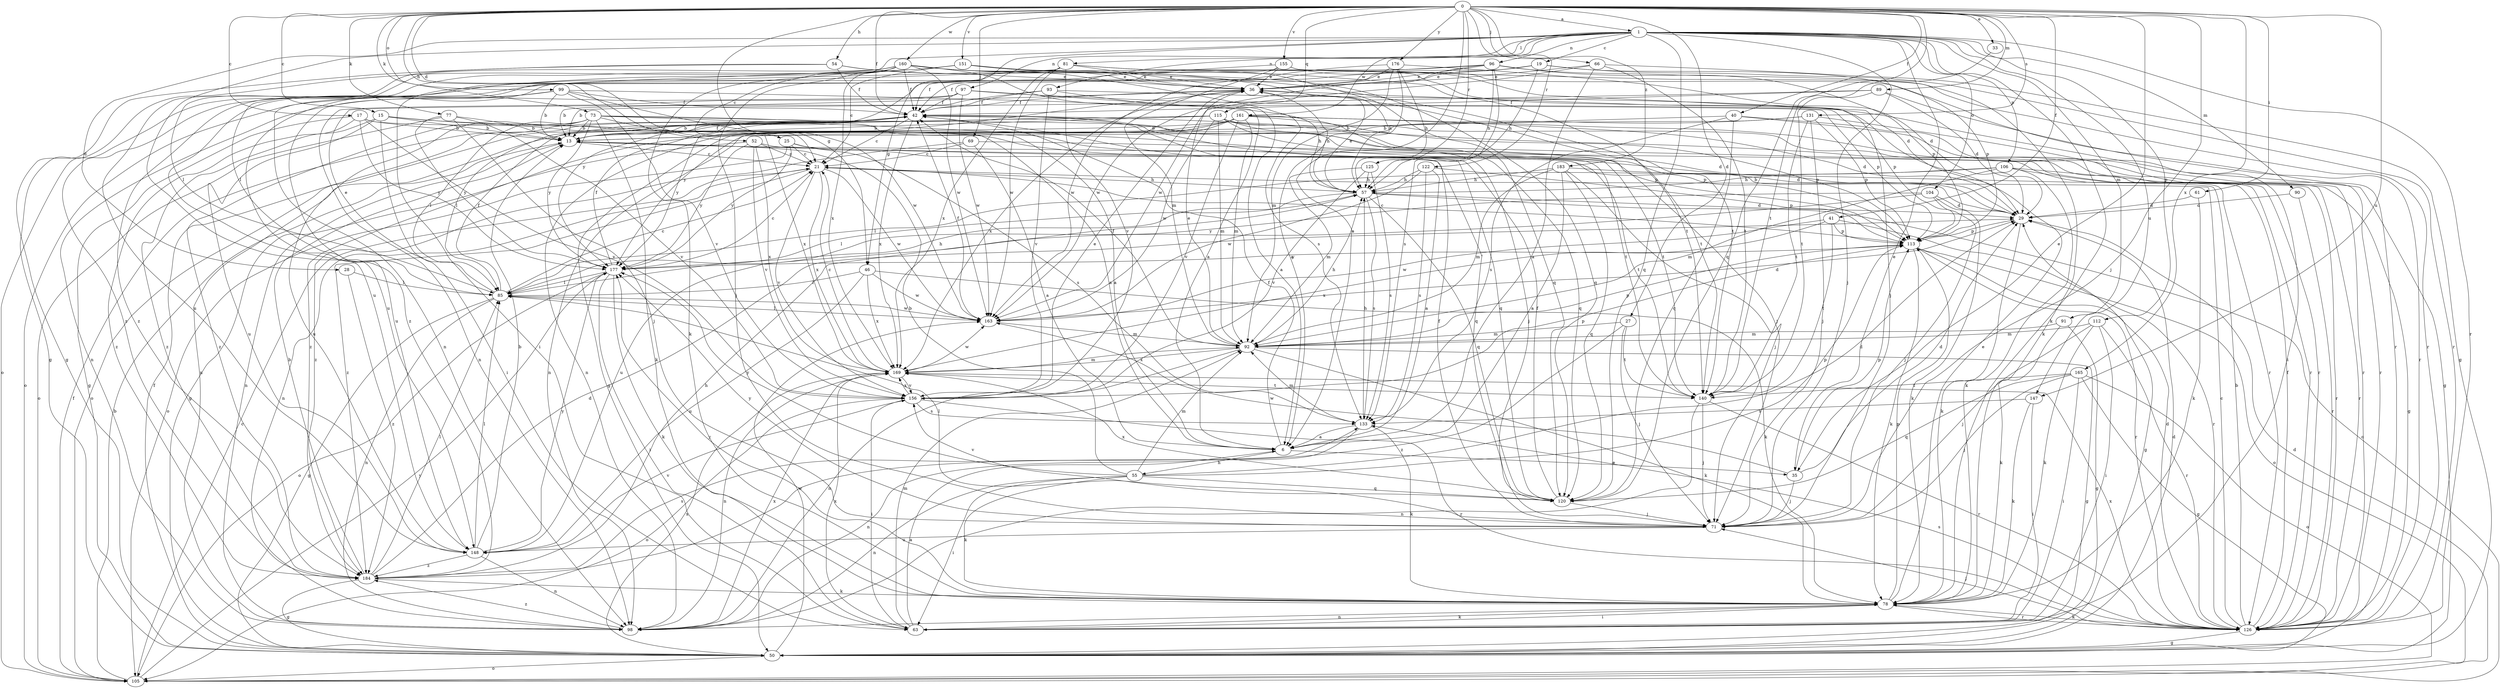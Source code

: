strict digraph  {
0;
1;
6;
13;
15;
17;
19;
21;
25;
27;
28;
29;
33;
35;
36;
40;
41;
42;
46;
50;
52;
54;
55;
57;
61;
63;
66;
69;
71;
73;
77;
78;
81;
85;
89;
90;
91;
92;
93;
96;
97;
98;
99;
104;
105;
106;
112;
113;
115;
120;
122;
125;
126;
131;
133;
140;
147;
148;
151;
155;
156;
160;
161;
163;
165;
169;
176;
177;
183;
184;
0 -> 1  [label=a];
0 -> 6  [label=a];
0 -> 15  [label=c];
0 -> 17  [label=c];
0 -> 25  [label=d];
0 -> 27  [label=d];
0 -> 33  [label=e];
0 -> 35  [label=e];
0 -> 40  [label=f];
0 -> 41  [label=f];
0 -> 42  [label=f];
0 -> 46  [label=g];
0 -> 52  [label=h];
0 -> 54  [label=h];
0 -> 61  [label=i];
0 -> 66  [label=j];
0 -> 69  [label=j];
0 -> 71  [label=j];
0 -> 73  [label=k];
0 -> 77  [label=k];
0 -> 89  [label=m];
0 -> 99  [label=o];
0 -> 115  [label=q];
0 -> 120  [label=q];
0 -> 122  [label=r];
0 -> 125  [label=r];
0 -> 131  [label=s];
0 -> 147  [label=u];
0 -> 151  [label=v];
0 -> 155  [label=v];
0 -> 160  [label=w];
0 -> 165  [label=x];
0 -> 176  [label=y];
0 -> 183  [label=z];
1 -> 19  [label=c];
1 -> 21  [label=c];
1 -> 28  [label=d];
1 -> 35  [label=e];
1 -> 46  [label=g];
1 -> 71  [label=j];
1 -> 78  [label=k];
1 -> 81  [label=l];
1 -> 90  [label=m];
1 -> 91  [label=m];
1 -> 93  [label=n];
1 -> 96  [label=n];
1 -> 97  [label=n];
1 -> 104  [label=o];
1 -> 106  [label=p];
1 -> 112  [label=p];
1 -> 120  [label=q];
1 -> 126  [label=r];
1 -> 147  [label=u];
1 -> 148  [label=u];
1 -> 161  [label=w];
6 -> 35  [label=e];
6 -> 42  [label=f];
6 -> 55  [label=h];
13 -> 21  [label=c];
13 -> 42  [label=f];
13 -> 98  [label=n];
15 -> 6  [label=a];
15 -> 13  [label=b];
15 -> 63  [label=i];
15 -> 148  [label=u];
15 -> 169  [label=x];
15 -> 184  [label=z];
17 -> 13  [label=b];
17 -> 50  [label=g];
17 -> 140  [label=t];
17 -> 156  [label=v];
17 -> 177  [label=y];
17 -> 184  [label=z];
19 -> 36  [label=e];
19 -> 42  [label=f];
19 -> 57  [label=h];
19 -> 113  [label=p];
19 -> 126  [label=r];
19 -> 177  [label=y];
21 -> 57  [label=h];
21 -> 98  [label=n];
21 -> 156  [label=v];
21 -> 163  [label=w];
21 -> 169  [label=x];
21 -> 184  [label=z];
25 -> 21  [label=c];
25 -> 105  [label=o];
25 -> 120  [label=q];
25 -> 133  [label=s];
25 -> 177  [label=y];
27 -> 71  [label=j];
27 -> 92  [label=m];
27 -> 140  [label=t];
27 -> 184  [label=z];
28 -> 85  [label=l];
28 -> 184  [label=z];
29 -> 13  [label=b];
29 -> 78  [label=k];
29 -> 113  [label=p];
33 -> 140  [label=t];
35 -> 29  [label=d];
35 -> 71  [label=j];
35 -> 113  [label=p];
35 -> 163  [label=w];
36 -> 42  [label=f];
36 -> 57  [label=h];
36 -> 140  [label=t];
36 -> 169  [label=x];
36 -> 177  [label=y];
40 -> 13  [label=b];
40 -> 50  [label=g];
40 -> 120  [label=q];
40 -> 126  [label=r];
40 -> 133  [label=s];
41 -> 113  [label=p];
41 -> 126  [label=r];
41 -> 140  [label=t];
41 -> 163  [label=w];
41 -> 169  [label=x];
42 -> 13  [label=b];
42 -> 21  [label=c];
42 -> 85  [label=l];
42 -> 113  [label=p];
42 -> 120  [label=q];
42 -> 169  [label=x];
42 -> 177  [label=y];
46 -> 78  [label=k];
46 -> 85  [label=l];
46 -> 148  [label=u];
46 -> 163  [label=w];
46 -> 169  [label=x];
50 -> 29  [label=d];
50 -> 42  [label=f];
50 -> 105  [label=o];
50 -> 163  [label=w];
50 -> 169  [label=x];
52 -> 21  [label=c];
52 -> 50  [label=g];
52 -> 140  [label=t];
52 -> 156  [label=v];
52 -> 169  [label=x];
52 -> 177  [label=y];
54 -> 36  [label=e];
54 -> 42  [label=f];
54 -> 50  [label=g];
54 -> 85  [label=l];
54 -> 140  [label=t];
55 -> 13  [label=b];
55 -> 29  [label=d];
55 -> 63  [label=i];
55 -> 78  [label=k];
55 -> 92  [label=m];
55 -> 98  [label=n];
55 -> 113  [label=p];
55 -> 120  [label=q];
55 -> 177  [label=y];
57 -> 29  [label=d];
57 -> 36  [label=e];
57 -> 85  [label=l];
57 -> 105  [label=o];
57 -> 120  [label=q];
57 -> 133  [label=s];
61 -> 29  [label=d];
61 -> 78  [label=k];
63 -> 6  [label=a];
63 -> 78  [label=k];
63 -> 92  [label=m];
63 -> 169  [label=x];
66 -> 6  [label=a];
66 -> 36  [label=e];
66 -> 50  [label=g];
66 -> 140  [label=t];
66 -> 163  [label=w];
69 -> 6  [label=a];
69 -> 21  [label=c];
69 -> 29  [label=d];
69 -> 184  [label=z];
71 -> 42  [label=f];
71 -> 85  [label=l];
71 -> 148  [label=u];
71 -> 177  [label=y];
73 -> 6  [label=a];
73 -> 13  [label=b];
73 -> 78  [label=k];
73 -> 85  [label=l];
73 -> 113  [label=p];
73 -> 126  [label=r];
73 -> 140  [label=t];
73 -> 148  [label=u];
73 -> 177  [label=y];
73 -> 184  [label=z];
77 -> 13  [label=b];
77 -> 71  [label=j];
77 -> 105  [label=o];
77 -> 156  [label=v];
77 -> 177  [label=y];
78 -> 36  [label=e];
78 -> 63  [label=i];
78 -> 98  [label=n];
78 -> 113  [label=p];
78 -> 126  [label=r];
78 -> 177  [label=y];
81 -> 36  [label=e];
81 -> 71  [label=j];
81 -> 98  [label=n];
81 -> 126  [label=r];
81 -> 156  [label=v];
81 -> 163  [label=w];
81 -> 169  [label=x];
81 -> 184  [label=z];
85 -> 21  [label=c];
85 -> 36  [label=e];
85 -> 42  [label=f];
85 -> 50  [label=g];
85 -> 57  [label=h];
85 -> 98  [label=n];
85 -> 163  [label=w];
89 -> 13  [label=b];
89 -> 29  [label=d];
89 -> 42  [label=f];
89 -> 126  [label=r];
89 -> 140  [label=t];
90 -> 29  [label=d];
90 -> 126  [label=r];
91 -> 50  [label=g];
91 -> 78  [label=k];
91 -> 92  [label=m];
92 -> 36  [label=e];
92 -> 42  [label=f];
92 -> 50  [label=g];
92 -> 57  [label=h];
92 -> 78  [label=k];
92 -> 98  [label=n];
92 -> 113  [label=p];
92 -> 169  [label=x];
93 -> 6  [label=a];
93 -> 13  [label=b];
93 -> 42  [label=f];
93 -> 63  [label=i];
93 -> 156  [label=v];
96 -> 36  [label=e];
96 -> 57  [label=h];
96 -> 78  [label=k];
96 -> 113  [label=p];
96 -> 133  [label=s];
96 -> 148  [label=u];
96 -> 163  [label=w];
96 -> 184  [label=z];
97 -> 42  [label=f];
97 -> 57  [label=h];
97 -> 98  [label=n];
97 -> 113  [label=p];
97 -> 148  [label=u];
97 -> 163  [label=w];
98 -> 169  [label=x];
98 -> 184  [label=z];
99 -> 13  [label=b];
99 -> 42  [label=f];
99 -> 98  [label=n];
99 -> 105  [label=o];
99 -> 113  [label=p];
99 -> 156  [label=v];
99 -> 163  [label=w];
104 -> 29  [label=d];
104 -> 71  [label=j];
104 -> 78  [label=k];
104 -> 148  [label=u];
104 -> 177  [label=y];
105 -> 13  [label=b];
105 -> 21  [label=c];
105 -> 29  [label=d];
105 -> 42  [label=f];
105 -> 177  [label=y];
106 -> 50  [label=g];
106 -> 57  [label=h];
106 -> 78  [label=k];
106 -> 85  [label=l];
106 -> 92  [label=m];
106 -> 126  [label=r];
112 -> 63  [label=i];
112 -> 71  [label=j];
112 -> 78  [label=k];
112 -> 92  [label=m];
112 -> 126  [label=r];
113 -> 21  [label=c];
113 -> 50  [label=g];
113 -> 78  [label=k];
113 -> 105  [label=o];
113 -> 126  [label=r];
113 -> 177  [label=y];
115 -> 13  [label=b];
115 -> 29  [label=d];
115 -> 71  [label=j];
115 -> 92  [label=m];
115 -> 98  [label=n];
115 -> 105  [label=o];
115 -> 120  [label=q];
115 -> 126  [label=r];
115 -> 163  [label=w];
120 -> 42  [label=f];
120 -> 71  [label=j];
120 -> 156  [label=v];
120 -> 169  [label=x];
122 -> 6  [label=a];
122 -> 57  [label=h];
122 -> 113  [label=p];
122 -> 133  [label=s];
122 -> 163  [label=w];
125 -> 57  [label=h];
125 -> 92  [label=m];
125 -> 133  [label=s];
125 -> 156  [label=v];
126 -> 13  [label=b];
126 -> 21  [label=c];
126 -> 29  [label=d];
126 -> 42  [label=f];
126 -> 50  [label=g];
126 -> 71  [label=j];
126 -> 78  [label=k];
126 -> 133  [label=s];
126 -> 169  [label=x];
131 -> 13  [label=b];
131 -> 71  [label=j];
131 -> 98  [label=n];
131 -> 113  [label=p];
131 -> 126  [label=r];
131 -> 140  [label=t];
133 -> 6  [label=a];
133 -> 57  [label=h];
133 -> 78  [label=k];
133 -> 92  [label=m];
133 -> 98  [label=n];
140 -> 71  [label=j];
140 -> 98  [label=n];
140 -> 126  [label=r];
147 -> 63  [label=i];
147 -> 78  [label=k];
147 -> 133  [label=s];
148 -> 13  [label=b];
148 -> 85  [label=l];
148 -> 98  [label=n];
148 -> 156  [label=v];
148 -> 177  [label=y];
148 -> 184  [label=z];
151 -> 21  [label=c];
151 -> 36  [label=e];
151 -> 85  [label=l];
151 -> 105  [label=o];
151 -> 120  [label=q];
151 -> 140  [label=t];
155 -> 29  [label=d];
155 -> 36  [label=e];
155 -> 42  [label=f];
155 -> 92  [label=m];
155 -> 126  [label=r];
155 -> 184  [label=z];
156 -> 36  [label=e];
156 -> 63  [label=i];
156 -> 105  [label=o];
156 -> 113  [label=p];
156 -> 126  [label=r];
156 -> 133  [label=s];
156 -> 169  [label=x];
160 -> 6  [label=a];
160 -> 36  [label=e];
160 -> 42  [label=f];
160 -> 50  [label=g];
160 -> 57  [label=h];
160 -> 63  [label=i];
160 -> 71  [label=j];
160 -> 78  [label=k];
160 -> 120  [label=q];
160 -> 133  [label=s];
160 -> 148  [label=u];
160 -> 163  [label=w];
160 -> 169  [label=x];
161 -> 13  [label=b];
161 -> 29  [label=d];
161 -> 50  [label=g];
161 -> 71  [label=j];
161 -> 92  [label=m];
161 -> 98  [label=n];
161 -> 113  [label=p];
161 -> 126  [label=r];
161 -> 156  [label=v];
161 -> 184  [label=z];
163 -> 29  [label=d];
163 -> 42  [label=f];
163 -> 85  [label=l];
163 -> 92  [label=m];
165 -> 50  [label=g];
165 -> 63  [label=i];
165 -> 71  [label=j];
165 -> 105  [label=o];
165 -> 120  [label=q];
165 -> 140  [label=t];
169 -> 21  [label=c];
169 -> 92  [label=m];
169 -> 98  [label=n];
169 -> 140  [label=t];
169 -> 156  [label=v];
169 -> 163  [label=w];
176 -> 6  [label=a];
176 -> 29  [label=d];
176 -> 36  [label=e];
176 -> 57  [label=h];
176 -> 92  [label=m];
176 -> 163  [label=w];
177 -> 21  [label=c];
177 -> 42  [label=f];
177 -> 63  [label=i];
177 -> 78  [label=k];
177 -> 85  [label=l];
177 -> 105  [label=o];
183 -> 6  [label=a];
183 -> 57  [label=h];
183 -> 71  [label=j];
183 -> 92  [label=m];
183 -> 120  [label=q];
183 -> 126  [label=r];
184 -> 13  [label=b];
184 -> 29  [label=d];
184 -> 50  [label=g];
184 -> 57  [label=h];
184 -> 78  [label=k];
184 -> 85  [label=l];
184 -> 133  [label=s];
}
